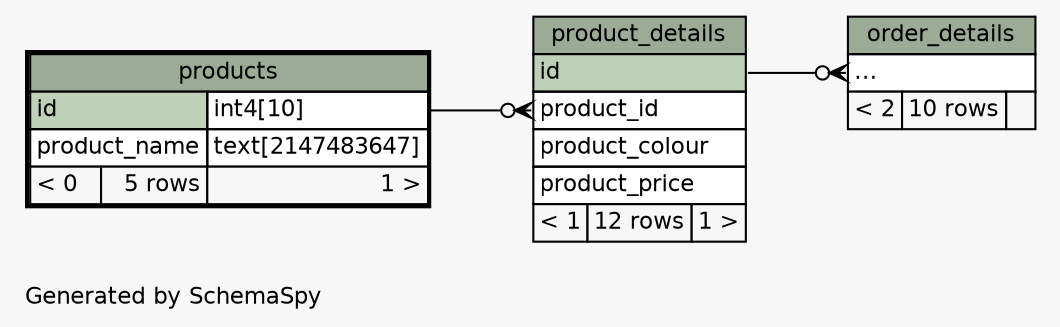 // dot 2.36.0 on Linux 3.13.0-32-generic
// SchemaSpy rev 590
digraph "twoDegreesRelationshipsDiagram" {
  graph [
    rankdir="RL"
    bgcolor="#f7f7f7"
    label="\nGenerated by SchemaSpy"
    labeljust="l"
    nodesep="0.18"
    ranksep="0.46"
    fontname="Helvetica"
    fontsize="11"
  ];
  node [
    fontname="Helvetica"
    fontsize="11"
    shape="plaintext"
  ];
  edge [
    arrowsize="0.8"
  ];
  "order_details":"elipses":w -> "product_details":"id":e [arrowhead=none dir=back arrowtail=crowodot];
  "product_details":"product_id":w -> "products":"id.type":e [arrowhead=none dir=back arrowtail=crowodot];
  "order_details" [
    label=<
    <TABLE BORDER="0" CELLBORDER="1" CELLSPACING="0" BGCOLOR="#ffffff">
      <TR><TD COLSPAN="3" BGCOLOR="#9bab96" ALIGN="CENTER">order_details</TD></TR>
      <TR><TD PORT="elipses" COLSPAN="3" ALIGN="LEFT">...</TD></TR>
      <TR><TD ALIGN="LEFT" BGCOLOR="#f7f7f7">&lt; 2</TD><TD ALIGN="RIGHT" BGCOLOR="#f7f7f7">10 rows</TD><TD ALIGN="RIGHT" BGCOLOR="#f7f7f7">  </TD></TR>
    </TABLE>>
    URL="order_details.html"
    tooltip="order_details"
  ];
  "product_details" [
    label=<
    <TABLE BORDER="0" CELLBORDER="1" CELLSPACING="0" BGCOLOR="#ffffff">
      <TR><TD COLSPAN="3" BGCOLOR="#9bab96" ALIGN="CENTER">product_details</TD></TR>
      <TR><TD PORT="id" COLSPAN="3" BGCOLOR="#bed1b8" ALIGN="LEFT">id</TD></TR>
      <TR><TD PORT="product_id" COLSPAN="3" ALIGN="LEFT">product_id</TD></TR>
      <TR><TD PORT="product_colour" COLSPAN="3" ALIGN="LEFT">product_colour</TD></TR>
      <TR><TD PORT="product_price" COLSPAN="3" ALIGN="LEFT">product_price</TD></TR>
      <TR><TD ALIGN="LEFT" BGCOLOR="#f7f7f7">&lt; 1</TD><TD ALIGN="RIGHT" BGCOLOR="#f7f7f7">12 rows</TD><TD ALIGN="RIGHT" BGCOLOR="#f7f7f7">1 &gt;</TD></TR>
    </TABLE>>
    URL="product_details.html"
    tooltip="product_details"
  ];
  "products" [
    label=<
    <TABLE BORDER="2" CELLBORDER="1" CELLSPACING="0" BGCOLOR="#ffffff">
      <TR><TD COLSPAN="3" BGCOLOR="#9bab96" ALIGN="CENTER">products</TD></TR>
      <TR><TD PORT="id" COLSPAN="2" BGCOLOR="#bed1b8" ALIGN="LEFT">id</TD><TD PORT="id.type" ALIGN="LEFT">int4[10]</TD></TR>
      <TR><TD PORT="product_name" COLSPAN="2" ALIGN="LEFT">product_name</TD><TD PORT="product_name.type" ALIGN="LEFT">text[2147483647]</TD></TR>
      <TR><TD ALIGN="LEFT" BGCOLOR="#f7f7f7">&lt; 0</TD><TD ALIGN="RIGHT" BGCOLOR="#f7f7f7">5 rows</TD><TD ALIGN="RIGHT" BGCOLOR="#f7f7f7">1 &gt;</TD></TR>
    </TABLE>>
    URL="products.html"
    tooltip="products"
  ];
}

